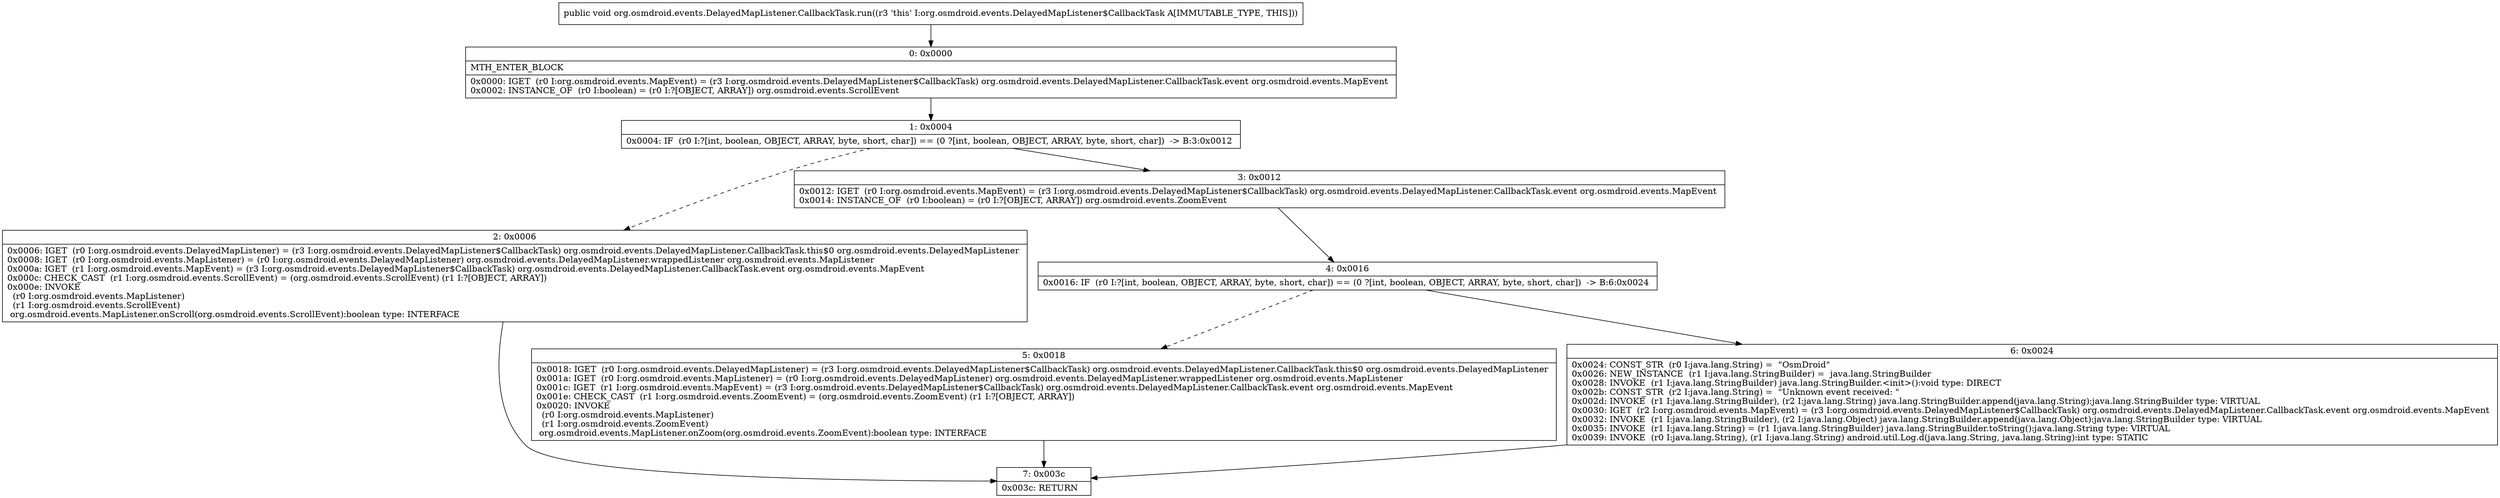 digraph "CFG fororg.osmdroid.events.DelayedMapListener.CallbackTask.run()V" {
Node_0 [shape=record,label="{0\:\ 0x0000|MTH_ENTER_BLOCK\l|0x0000: IGET  (r0 I:org.osmdroid.events.MapEvent) = (r3 I:org.osmdroid.events.DelayedMapListener$CallbackTask) org.osmdroid.events.DelayedMapListener.CallbackTask.event org.osmdroid.events.MapEvent \l0x0002: INSTANCE_OF  (r0 I:boolean) = (r0 I:?[OBJECT, ARRAY]) org.osmdroid.events.ScrollEvent \l}"];
Node_1 [shape=record,label="{1\:\ 0x0004|0x0004: IF  (r0 I:?[int, boolean, OBJECT, ARRAY, byte, short, char]) == (0 ?[int, boolean, OBJECT, ARRAY, byte, short, char])  \-\> B:3:0x0012 \l}"];
Node_2 [shape=record,label="{2\:\ 0x0006|0x0006: IGET  (r0 I:org.osmdroid.events.DelayedMapListener) = (r3 I:org.osmdroid.events.DelayedMapListener$CallbackTask) org.osmdroid.events.DelayedMapListener.CallbackTask.this$0 org.osmdroid.events.DelayedMapListener \l0x0008: IGET  (r0 I:org.osmdroid.events.MapListener) = (r0 I:org.osmdroid.events.DelayedMapListener) org.osmdroid.events.DelayedMapListener.wrappedListener org.osmdroid.events.MapListener \l0x000a: IGET  (r1 I:org.osmdroid.events.MapEvent) = (r3 I:org.osmdroid.events.DelayedMapListener$CallbackTask) org.osmdroid.events.DelayedMapListener.CallbackTask.event org.osmdroid.events.MapEvent \l0x000c: CHECK_CAST  (r1 I:org.osmdroid.events.ScrollEvent) = (org.osmdroid.events.ScrollEvent) (r1 I:?[OBJECT, ARRAY]) \l0x000e: INVOKE  \l  (r0 I:org.osmdroid.events.MapListener)\l  (r1 I:org.osmdroid.events.ScrollEvent)\l org.osmdroid.events.MapListener.onScroll(org.osmdroid.events.ScrollEvent):boolean type: INTERFACE \l}"];
Node_3 [shape=record,label="{3\:\ 0x0012|0x0012: IGET  (r0 I:org.osmdroid.events.MapEvent) = (r3 I:org.osmdroid.events.DelayedMapListener$CallbackTask) org.osmdroid.events.DelayedMapListener.CallbackTask.event org.osmdroid.events.MapEvent \l0x0014: INSTANCE_OF  (r0 I:boolean) = (r0 I:?[OBJECT, ARRAY]) org.osmdroid.events.ZoomEvent \l}"];
Node_4 [shape=record,label="{4\:\ 0x0016|0x0016: IF  (r0 I:?[int, boolean, OBJECT, ARRAY, byte, short, char]) == (0 ?[int, boolean, OBJECT, ARRAY, byte, short, char])  \-\> B:6:0x0024 \l}"];
Node_5 [shape=record,label="{5\:\ 0x0018|0x0018: IGET  (r0 I:org.osmdroid.events.DelayedMapListener) = (r3 I:org.osmdroid.events.DelayedMapListener$CallbackTask) org.osmdroid.events.DelayedMapListener.CallbackTask.this$0 org.osmdroid.events.DelayedMapListener \l0x001a: IGET  (r0 I:org.osmdroid.events.MapListener) = (r0 I:org.osmdroid.events.DelayedMapListener) org.osmdroid.events.DelayedMapListener.wrappedListener org.osmdroid.events.MapListener \l0x001c: IGET  (r1 I:org.osmdroid.events.MapEvent) = (r3 I:org.osmdroid.events.DelayedMapListener$CallbackTask) org.osmdroid.events.DelayedMapListener.CallbackTask.event org.osmdroid.events.MapEvent \l0x001e: CHECK_CAST  (r1 I:org.osmdroid.events.ZoomEvent) = (org.osmdroid.events.ZoomEvent) (r1 I:?[OBJECT, ARRAY]) \l0x0020: INVOKE  \l  (r0 I:org.osmdroid.events.MapListener)\l  (r1 I:org.osmdroid.events.ZoomEvent)\l org.osmdroid.events.MapListener.onZoom(org.osmdroid.events.ZoomEvent):boolean type: INTERFACE \l}"];
Node_6 [shape=record,label="{6\:\ 0x0024|0x0024: CONST_STR  (r0 I:java.lang.String) =  \"OsmDroid\" \l0x0026: NEW_INSTANCE  (r1 I:java.lang.StringBuilder) =  java.lang.StringBuilder \l0x0028: INVOKE  (r1 I:java.lang.StringBuilder) java.lang.StringBuilder.\<init\>():void type: DIRECT \l0x002b: CONST_STR  (r2 I:java.lang.String) =  \"Unknown event received: \" \l0x002d: INVOKE  (r1 I:java.lang.StringBuilder), (r2 I:java.lang.String) java.lang.StringBuilder.append(java.lang.String):java.lang.StringBuilder type: VIRTUAL \l0x0030: IGET  (r2 I:org.osmdroid.events.MapEvent) = (r3 I:org.osmdroid.events.DelayedMapListener$CallbackTask) org.osmdroid.events.DelayedMapListener.CallbackTask.event org.osmdroid.events.MapEvent \l0x0032: INVOKE  (r1 I:java.lang.StringBuilder), (r2 I:java.lang.Object) java.lang.StringBuilder.append(java.lang.Object):java.lang.StringBuilder type: VIRTUAL \l0x0035: INVOKE  (r1 I:java.lang.String) = (r1 I:java.lang.StringBuilder) java.lang.StringBuilder.toString():java.lang.String type: VIRTUAL \l0x0039: INVOKE  (r0 I:java.lang.String), (r1 I:java.lang.String) android.util.Log.d(java.lang.String, java.lang.String):int type: STATIC \l}"];
Node_7 [shape=record,label="{7\:\ 0x003c|0x003c: RETURN   \l}"];
MethodNode[shape=record,label="{public void org.osmdroid.events.DelayedMapListener.CallbackTask.run((r3 'this' I:org.osmdroid.events.DelayedMapListener$CallbackTask A[IMMUTABLE_TYPE, THIS])) }"];
MethodNode -> Node_0;
Node_0 -> Node_1;
Node_1 -> Node_2[style=dashed];
Node_1 -> Node_3;
Node_2 -> Node_7;
Node_3 -> Node_4;
Node_4 -> Node_5[style=dashed];
Node_4 -> Node_6;
Node_5 -> Node_7;
Node_6 -> Node_7;
}

